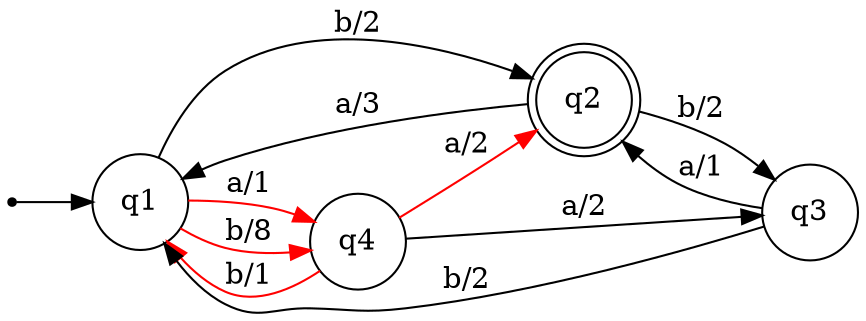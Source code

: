 digraph Automaton {
    node [shape=point] INIT;
    q2 [shape="doublecircle"];
    node [shape=circle];
    rankdir = LR;
    INIT -> q1;
    q1 -> q2 [label="b/2"];
    q1 -> q4 [label="a/1", color=red];
    q1 -> q4 [label="b/8", color=red];
    q2 -> q1 [label="a/3"];
    q2 -> q3 [label="b/2"];
    q3 -> q2 [label="a/1"];
    q3 -> q1 [label="b/2"];
    q4 -> q1 [label="b/1", color=red];
    q4 -> q3 [label="a/2"];
    q4 -> q2 [label="a/2", color=red];
}
